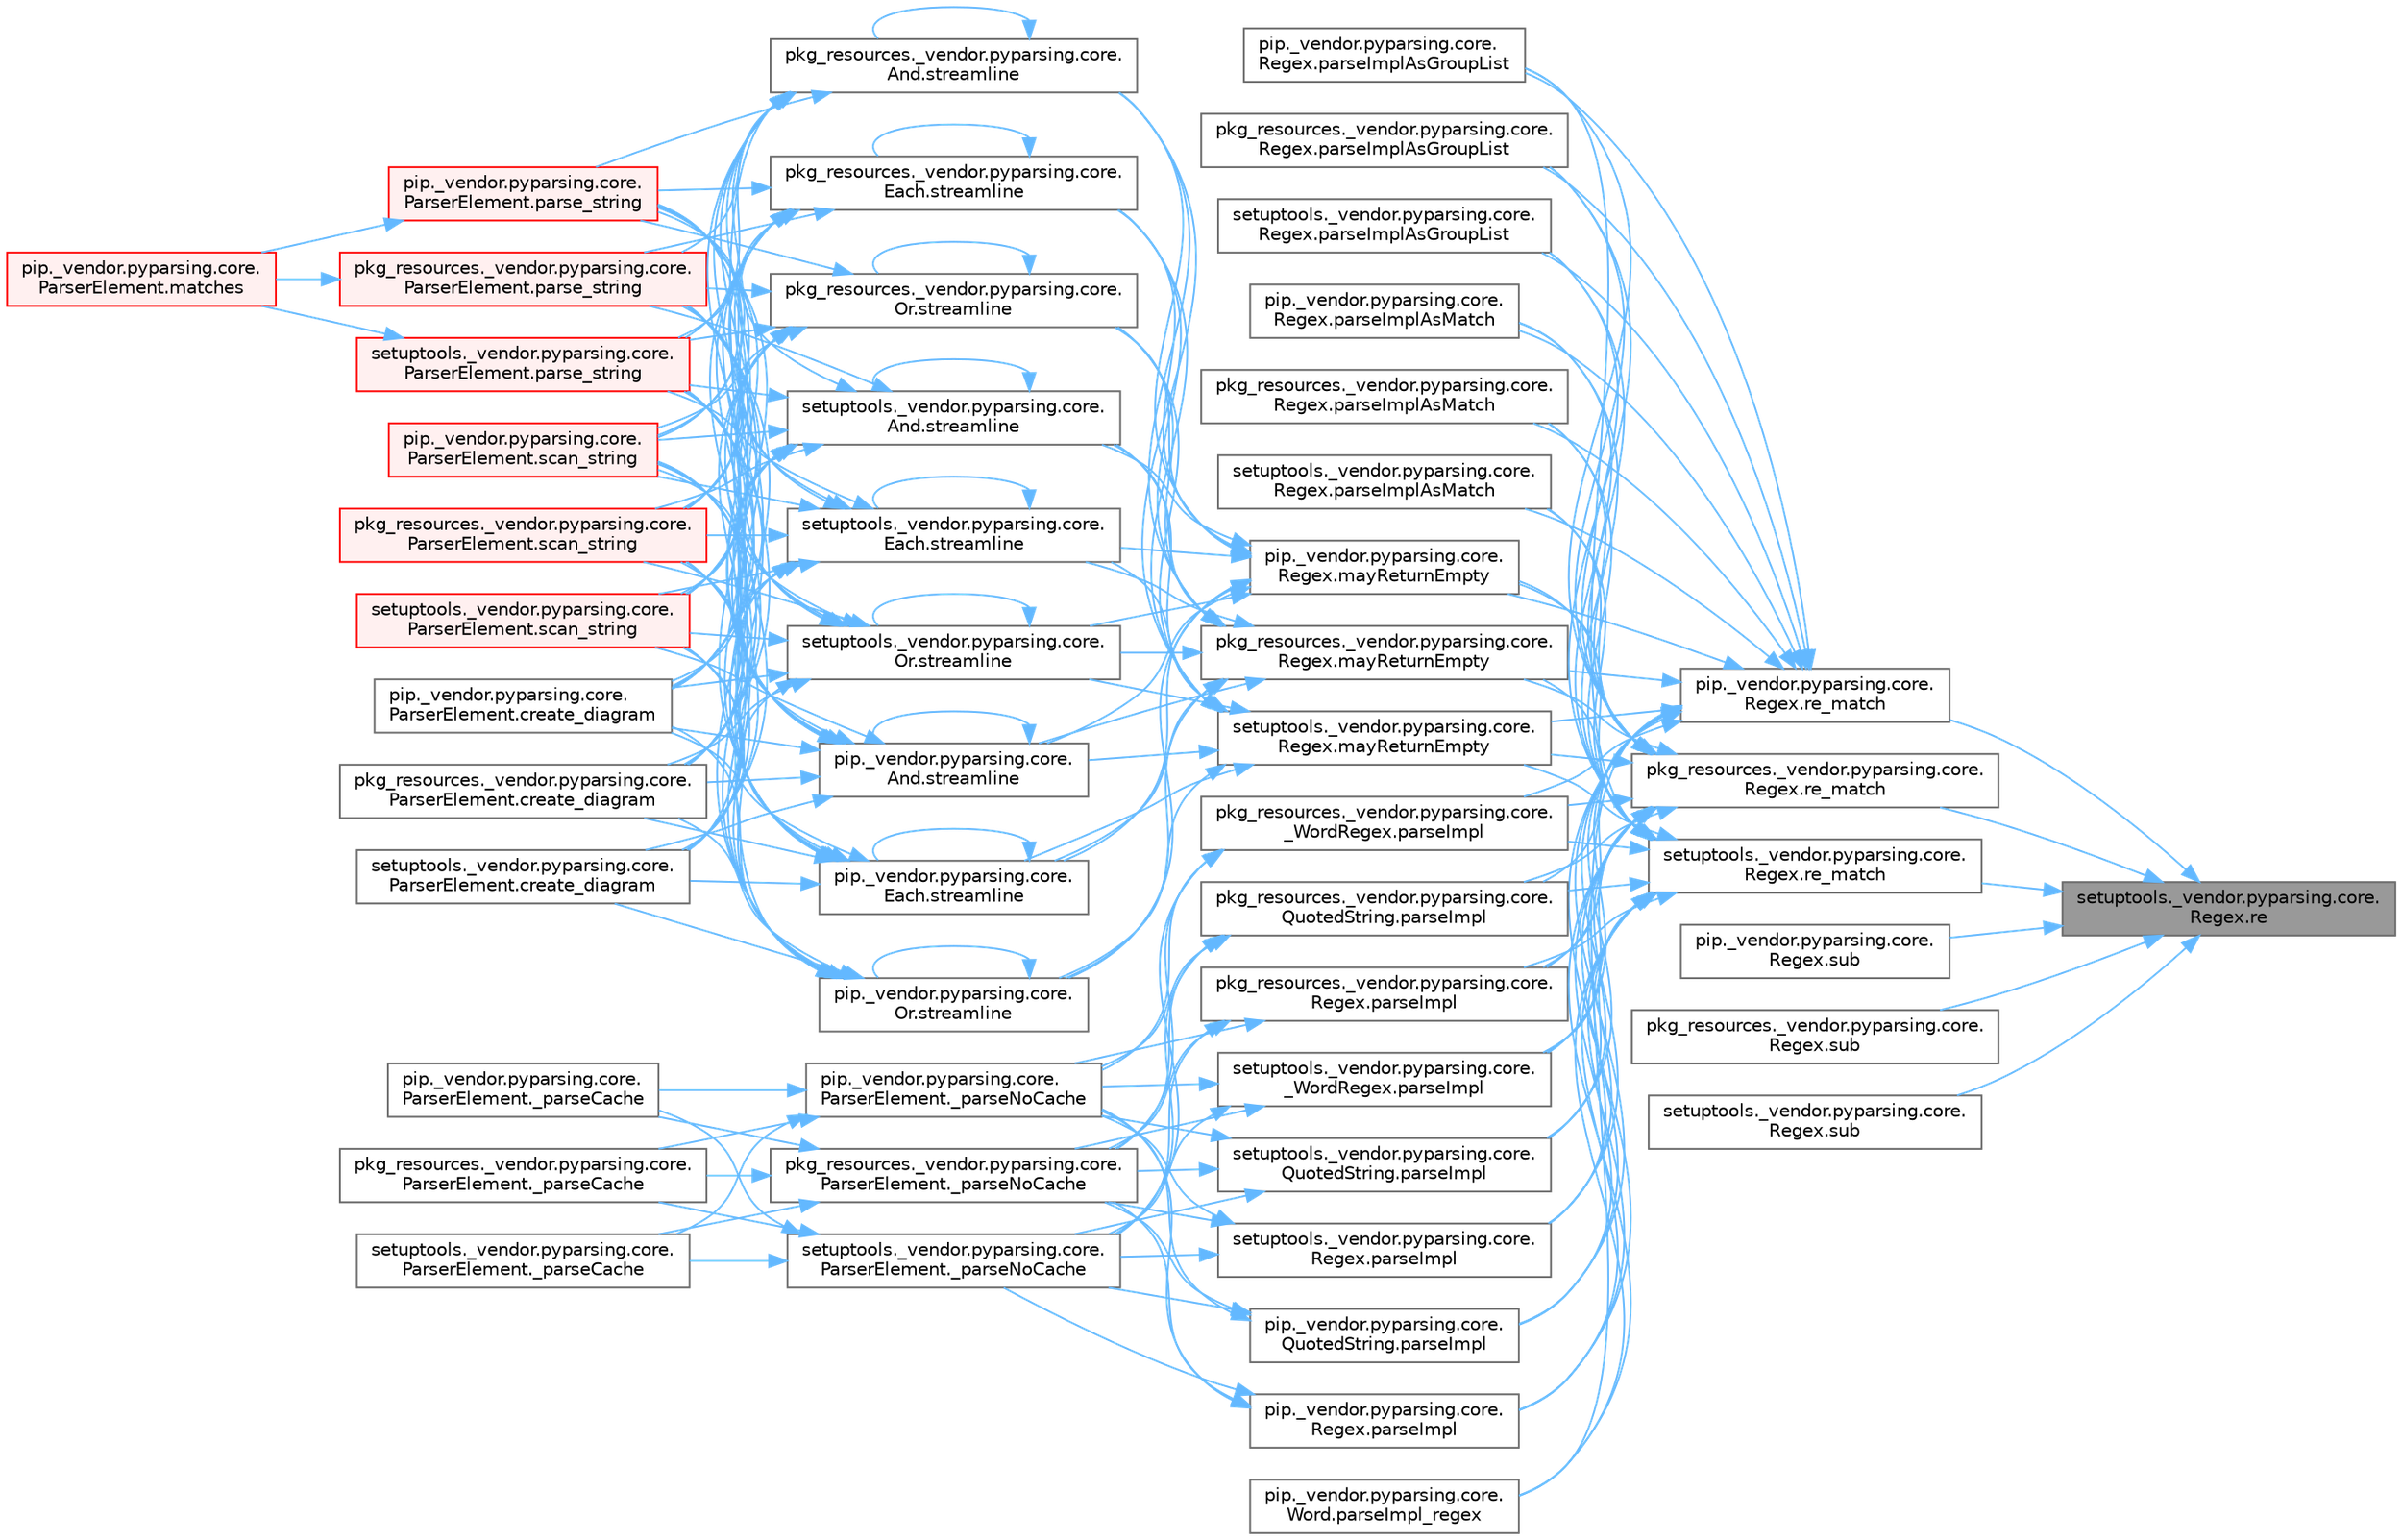digraph "setuptools._vendor.pyparsing.core.Regex.re"
{
 // LATEX_PDF_SIZE
  bgcolor="transparent";
  edge [fontname=Helvetica,fontsize=10,labelfontname=Helvetica,labelfontsize=10];
  node [fontname=Helvetica,fontsize=10,shape=box,height=0.2,width=0.4];
  rankdir="RL";
  Node1 [id="Node000001",label="setuptools._vendor.pyparsing.core.\lRegex.re",height=0.2,width=0.4,color="gray40", fillcolor="grey60", style="filled", fontcolor="black",tooltip=" "];
  Node1 -> Node2 [id="edge1_Node000001_Node000002",dir="back",color="steelblue1",style="solid",tooltip=" "];
  Node2 [id="Node000002",label="pip._vendor.pyparsing.core.\lRegex.re_match",height=0.2,width=0.4,color="grey40", fillcolor="white", style="filled",URL="$classpip_1_1__vendor_1_1pyparsing_1_1core_1_1_regex.html#a3032fbd6fb47b8c51c8ed38dde30209b",tooltip=" "];
  Node2 -> Node3 [id="edge2_Node000002_Node000003",dir="back",color="steelblue1",style="solid",tooltip=" "];
  Node3 [id="Node000003",label="pip._vendor.pyparsing.core.\lRegex.mayReturnEmpty",height=0.2,width=0.4,color="grey40", fillcolor="white", style="filled",URL="$classpip_1_1__vendor_1_1pyparsing_1_1core_1_1_regex.html#a7319d9277dcc4bc87e0ae014028d772b",tooltip=" "];
  Node3 -> Node4 [id="edge3_Node000003_Node000004",dir="back",color="steelblue1",style="solid",tooltip=" "];
  Node4 [id="Node000004",label="pip._vendor.pyparsing.core.\lAnd.streamline",height=0.2,width=0.4,color="grey40", fillcolor="white", style="filled",URL="$classpip_1_1__vendor_1_1pyparsing_1_1core_1_1_and.html#a7446a6e43ede488c85348e0bc684f01a",tooltip=" "];
  Node4 -> Node5 [id="edge4_Node000004_Node000005",dir="back",color="steelblue1",style="solid",tooltip=" "];
  Node5 [id="Node000005",label="pip._vendor.pyparsing.core.\lParserElement.create_diagram",height=0.2,width=0.4,color="grey40", fillcolor="white", style="filled",URL="$classpip_1_1__vendor_1_1pyparsing_1_1core_1_1_parser_element.html#a5bc732f7ee3b63328942b206ddb60680",tooltip=" "];
  Node4 -> Node6 [id="edge5_Node000004_Node000006",dir="back",color="steelblue1",style="solid",tooltip=" "];
  Node6 [id="Node000006",label="pkg_resources._vendor.pyparsing.core.\lParserElement.create_diagram",height=0.2,width=0.4,color="grey40", fillcolor="white", style="filled",URL="$classpkg__resources_1_1__vendor_1_1pyparsing_1_1core_1_1_parser_element.html#a66d8835d0b5eb2209b59040c180b73b0",tooltip=" "];
  Node4 -> Node7 [id="edge6_Node000004_Node000007",dir="back",color="steelblue1",style="solid",tooltip=" "];
  Node7 [id="Node000007",label="setuptools._vendor.pyparsing.core.\lParserElement.create_diagram",height=0.2,width=0.4,color="grey40", fillcolor="white", style="filled",URL="$classsetuptools_1_1__vendor_1_1pyparsing_1_1core_1_1_parser_element.html#ab7e3f532f6e7783243272292e1f604b3",tooltip=" "];
  Node4 -> Node8 [id="edge7_Node000004_Node000008",dir="back",color="steelblue1",style="solid",tooltip=" "];
  Node8 [id="Node000008",label="pip._vendor.pyparsing.core.\lParserElement.parse_string",height=0.2,width=0.4,color="red", fillcolor="#FFF0F0", style="filled",URL="$classpip_1_1__vendor_1_1pyparsing_1_1core_1_1_parser_element.html#ac17206f98799aeb9149ef0873423fb3d",tooltip=" "];
  Node8 -> Node9 [id="edge8_Node000008_Node000009",dir="back",color="steelblue1",style="solid",tooltip=" "];
  Node9 [id="Node000009",label="pip._vendor.pyparsing.core.\lParserElement.matches",height=0.2,width=0.4,color="red", fillcolor="#FFF0F0", style="filled",URL="$classpip_1_1__vendor_1_1pyparsing_1_1core_1_1_parser_element.html#a506dbc15b395eb36dc4f6cbc0fdf143a",tooltip=" "];
  Node4 -> Node30 [id="edge9_Node000004_Node000030",dir="back",color="steelblue1",style="solid",tooltip=" "];
  Node30 [id="Node000030",label="pkg_resources._vendor.pyparsing.core.\lParserElement.parse_string",height=0.2,width=0.4,color="red", fillcolor="#FFF0F0", style="filled",URL="$classpkg__resources_1_1__vendor_1_1pyparsing_1_1core_1_1_parser_element.html#a8c3e947b9af4425a1b7f4c8db034a549",tooltip=" "];
  Node30 -> Node9 [id="edge10_Node000030_Node000009",dir="back",color="steelblue1",style="solid",tooltip=" "];
  Node4 -> Node31 [id="edge11_Node000004_Node000031",dir="back",color="steelblue1",style="solid",tooltip=" "];
  Node31 [id="Node000031",label="setuptools._vendor.pyparsing.core.\lParserElement.parse_string",height=0.2,width=0.4,color="red", fillcolor="#FFF0F0", style="filled",URL="$classsetuptools_1_1__vendor_1_1pyparsing_1_1core_1_1_parser_element.html#a4bceb4c6190dd0bd2ea4c6ef9e8fe6f9",tooltip=" "];
  Node31 -> Node9 [id="edge12_Node000031_Node000009",dir="back",color="steelblue1",style="solid",tooltip=" "];
  Node4 -> Node32 [id="edge13_Node000004_Node000032",dir="back",color="steelblue1",style="solid",tooltip=" "];
  Node32 [id="Node000032",label="pip._vendor.pyparsing.core.\lParserElement.scan_string",height=0.2,width=0.4,color="red", fillcolor="#FFF0F0", style="filled",URL="$classpip_1_1__vendor_1_1pyparsing_1_1core_1_1_parser_element.html#a0a066b31d55597f3b2ac426eab0ef7a8",tooltip=" "];
  Node4 -> Node3211 [id="edge14_Node000004_Node003211",dir="back",color="steelblue1",style="solid",tooltip=" "];
  Node3211 [id="Node003211",label="pkg_resources._vendor.pyparsing.core.\lParserElement.scan_string",height=0.2,width=0.4,color="red", fillcolor="#FFF0F0", style="filled",URL="$classpkg__resources_1_1__vendor_1_1pyparsing_1_1core_1_1_parser_element.html#a72c2c28e4b4d308fb917b19795da3b31",tooltip=" "];
  Node4 -> Node3212 [id="edge15_Node000004_Node003212",dir="back",color="steelblue1",style="solid",tooltip=" "];
  Node3212 [id="Node003212",label="setuptools._vendor.pyparsing.core.\lParserElement.scan_string",height=0.2,width=0.4,color="red", fillcolor="#FFF0F0", style="filled",URL="$classsetuptools_1_1__vendor_1_1pyparsing_1_1core_1_1_parser_element.html#a1e2aa4fc1e0debef9f876b7e1ccbfb62",tooltip=" "];
  Node4 -> Node4 [id="edge16_Node000004_Node000004",dir="back",color="steelblue1",style="solid",tooltip=" "];
  Node3 -> Node3213 [id="edge17_Node000003_Node003213",dir="back",color="steelblue1",style="solid",tooltip=" "];
  Node3213 [id="Node003213",label="pip._vendor.pyparsing.core.\lEach.streamline",height=0.2,width=0.4,color="grey40", fillcolor="white", style="filled",URL="$classpip_1_1__vendor_1_1pyparsing_1_1core_1_1_each.html#a96aa5153ac4224d3fb453b3bdd797ff1",tooltip=" "];
  Node3213 -> Node5 [id="edge18_Node003213_Node000005",dir="back",color="steelblue1",style="solid",tooltip=" "];
  Node3213 -> Node6 [id="edge19_Node003213_Node000006",dir="back",color="steelblue1",style="solid",tooltip=" "];
  Node3213 -> Node7 [id="edge20_Node003213_Node000007",dir="back",color="steelblue1",style="solid",tooltip=" "];
  Node3213 -> Node8 [id="edge21_Node003213_Node000008",dir="back",color="steelblue1",style="solid",tooltip=" "];
  Node3213 -> Node30 [id="edge22_Node003213_Node000030",dir="back",color="steelblue1",style="solid",tooltip=" "];
  Node3213 -> Node31 [id="edge23_Node003213_Node000031",dir="back",color="steelblue1",style="solid",tooltip=" "];
  Node3213 -> Node32 [id="edge24_Node003213_Node000032",dir="back",color="steelblue1",style="solid",tooltip=" "];
  Node3213 -> Node3211 [id="edge25_Node003213_Node003211",dir="back",color="steelblue1",style="solid",tooltip=" "];
  Node3213 -> Node3212 [id="edge26_Node003213_Node003212",dir="back",color="steelblue1",style="solid",tooltip=" "];
  Node3213 -> Node3213 [id="edge27_Node003213_Node003213",dir="back",color="steelblue1",style="solid",tooltip=" "];
  Node3 -> Node3214 [id="edge28_Node000003_Node003214",dir="back",color="steelblue1",style="solid",tooltip=" "];
  Node3214 [id="Node003214",label="pip._vendor.pyparsing.core.\lOr.streamline",height=0.2,width=0.4,color="grey40", fillcolor="white", style="filled",URL="$classpip_1_1__vendor_1_1pyparsing_1_1core_1_1_or.html#aaaf554dbc1aec5d9cddf31cd519f8a95",tooltip=" "];
  Node3214 -> Node5 [id="edge29_Node003214_Node000005",dir="back",color="steelblue1",style="solid",tooltip=" "];
  Node3214 -> Node6 [id="edge30_Node003214_Node000006",dir="back",color="steelblue1",style="solid",tooltip=" "];
  Node3214 -> Node7 [id="edge31_Node003214_Node000007",dir="back",color="steelblue1",style="solid",tooltip=" "];
  Node3214 -> Node8 [id="edge32_Node003214_Node000008",dir="back",color="steelblue1",style="solid",tooltip=" "];
  Node3214 -> Node30 [id="edge33_Node003214_Node000030",dir="back",color="steelblue1",style="solid",tooltip=" "];
  Node3214 -> Node31 [id="edge34_Node003214_Node000031",dir="back",color="steelblue1",style="solid",tooltip=" "];
  Node3214 -> Node32 [id="edge35_Node003214_Node000032",dir="back",color="steelblue1",style="solid",tooltip=" "];
  Node3214 -> Node3211 [id="edge36_Node003214_Node003211",dir="back",color="steelblue1",style="solid",tooltip=" "];
  Node3214 -> Node3212 [id="edge37_Node003214_Node003212",dir="back",color="steelblue1",style="solid",tooltip=" "];
  Node3214 -> Node3214 [id="edge38_Node003214_Node003214",dir="back",color="steelblue1",style="solid",tooltip=" "];
  Node3 -> Node3215 [id="edge39_Node000003_Node003215",dir="back",color="steelblue1",style="solid",tooltip=" "];
  Node3215 [id="Node003215",label="pkg_resources._vendor.pyparsing.core.\lAnd.streamline",height=0.2,width=0.4,color="grey40", fillcolor="white", style="filled",URL="$classpkg__resources_1_1__vendor_1_1pyparsing_1_1core_1_1_and.html#a961e2458f172f1d34fe94a756cdf9a0e",tooltip=" "];
  Node3215 -> Node5 [id="edge40_Node003215_Node000005",dir="back",color="steelblue1",style="solid",tooltip=" "];
  Node3215 -> Node6 [id="edge41_Node003215_Node000006",dir="back",color="steelblue1",style="solid",tooltip=" "];
  Node3215 -> Node7 [id="edge42_Node003215_Node000007",dir="back",color="steelblue1",style="solid",tooltip=" "];
  Node3215 -> Node8 [id="edge43_Node003215_Node000008",dir="back",color="steelblue1",style="solid",tooltip=" "];
  Node3215 -> Node30 [id="edge44_Node003215_Node000030",dir="back",color="steelblue1",style="solid",tooltip=" "];
  Node3215 -> Node31 [id="edge45_Node003215_Node000031",dir="back",color="steelblue1",style="solid",tooltip=" "];
  Node3215 -> Node32 [id="edge46_Node003215_Node000032",dir="back",color="steelblue1",style="solid",tooltip=" "];
  Node3215 -> Node3211 [id="edge47_Node003215_Node003211",dir="back",color="steelblue1",style="solid",tooltip=" "];
  Node3215 -> Node3212 [id="edge48_Node003215_Node003212",dir="back",color="steelblue1",style="solid",tooltip=" "];
  Node3215 -> Node3215 [id="edge49_Node003215_Node003215",dir="back",color="steelblue1",style="solid",tooltip=" "];
  Node3 -> Node3216 [id="edge50_Node000003_Node003216",dir="back",color="steelblue1",style="solid",tooltip=" "];
  Node3216 [id="Node003216",label="pkg_resources._vendor.pyparsing.core.\lEach.streamline",height=0.2,width=0.4,color="grey40", fillcolor="white", style="filled",URL="$classpkg__resources_1_1__vendor_1_1pyparsing_1_1core_1_1_each.html#af5805f767d634140e3c0c7e8bbe0c1f0",tooltip=" "];
  Node3216 -> Node5 [id="edge51_Node003216_Node000005",dir="back",color="steelblue1",style="solid",tooltip=" "];
  Node3216 -> Node6 [id="edge52_Node003216_Node000006",dir="back",color="steelblue1",style="solid",tooltip=" "];
  Node3216 -> Node7 [id="edge53_Node003216_Node000007",dir="back",color="steelblue1",style="solid",tooltip=" "];
  Node3216 -> Node8 [id="edge54_Node003216_Node000008",dir="back",color="steelblue1",style="solid",tooltip=" "];
  Node3216 -> Node30 [id="edge55_Node003216_Node000030",dir="back",color="steelblue1",style="solid",tooltip=" "];
  Node3216 -> Node31 [id="edge56_Node003216_Node000031",dir="back",color="steelblue1",style="solid",tooltip=" "];
  Node3216 -> Node32 [id="edge57_Node003216_Node000032",dir="back",color="steelblue1",style="solid",tooltip=" "];
  Node3216 -> Node3211 [id="edge58_Node003216_Node003211",dir="back",color="steelblue1",style="solid",tooltip=" "];
  Node3216 -> Node3212 [id="edge59_Node003216_Node003212",dir="back",color="steelblue1",style="solid",tooltip=" "];
  Node3216 -> Node3216 [id="edge60_Node003216_Node003216",dir="back",color="steelblue1",style="solid",tooltip=" "];
  Node3 -> Node3217 [id="edge61_Node000003_Node003217",dir="back",color="steelblue1",style="solid",tooltip=" "];
  Node3217 [id="Node003217",label="pkg_resources._vendor.pyparsing.core.\lOr.streamline",height=0.2,width=0.4,color="grey40", fillcolor="white", style="filled",URL="$classpkg__resources_1_1__vendor_1_1pyparsing_1_1core_1_1_or.html#a854639b74587124e16b98edd0607316c",tooltip=" "];
  Node3217 -> Node5 [id="edge62_Node003217_Node000005",dir="back",color="steelblue1",style="solid",tooltip=" "];
  Node3217 -> Node6 [id="edge63_Node003217_Node000006",dir="back",color="steelblue1",style="solid",tooltip=" "];
  Node3217 -> Node7 [id="edge64_Node003217_Node000007",dir="back",color="steelblue1",style="solid",tooltip=" "];
  Node3217 -> Node8 [id="edge65_Node003217_Node000008",dir="back",color="steelblue1",style="solid",tooltip=" "];
  Node3217 -> Node30 [id="edge66_Node003217_Node000030",dir="back",color="steelblue1",style="solid",tooltip=" "];
  Node3217 -> Node31 [id="edge67_Node003217_Node000031",dir="back",color="steelblue1",style="solid",tooltip=" "];
  Node3217 -> Node32 [id="edge68_Node003217_Node000032",dir="back",color="steelblue1",style="solid",tooltip=" "];
  Node3217 -> Node3211 [id="edge69_Node003217_Node003211",dir="back",color="steelblue1",style="solid",tooltip=" "];
  Node3217 -> Node3212 [id="edge70_Node003217_Node003212",dir="back",color="steelblue1",style="solid",tooltip=" "];
  Node3217 -> Node3217 [id="edge71_Node003217_Node003217",dir="back",color="steelblue1",style="solid",tooltip=" "];
  Node3 -> Node3218 [id="edge72_Node000003_Node003218",dir="back",color="steelblue1",style="solid",tooltip=" "];
  Node3218 [id="Node003218",label="setuptools._vendor.pyparsing.core.\lAnd.streamline",height=0.2,width=0.4,color="grey40", fillcolor="white", style="filled",URL="$classsetuptools_1_1__vendor_1_1pyparsing_1_1core_1_1_and.html#a994b65a179dc06dec0a35a9e661bbbcf",tooltip=" "];
  Node3218 -> Node5 [id="edge73_Node003218_Node000005",dir="back",color="steelblue1",style="solid",tooltip=" "];
  Node3218 -> Node6 [id="edge74_Node003218_Node000006",dir="back",color="steelblue1",style="solid",tooltip=" "];
  Node3218 -> Node7 [id="edge75_Node003218_Node000007",dir="back",color="steelblue1",style="solid",tooltip=" "];
  Node3218 -> Node8 [id="edge76_Node003218_Node000008",dir="back",color="steelblue1",style="solid",tooltip=" "];
  Node3218 -> Node30 [id="edge77_Node003218_Node000030",dir="back",color="steelblue1",style="solid",tooltip=" "];
  Node3218 -> Node31 [id="edge78_Node003218_Node000031",dir="back",color="steelblue1",style="solid",tooltip=" "];
  Node3218 -> Node32 [id="edge79_Node003218_Node000032",dir="back",color="steelblue1",style="solid",tooltip=" "];
  Node3218 -> Node3211 [id="edge80_Node003218_Node003211",dir="back",color="steelblue1",style="solid",tooltip=" "];
  Node3218 -> Node3212 [id="edge81_Node003218_Node003212",dir="back",color="steelblue1",style="solid",tooltip=" "];
  Node3218 -> Node3218 [id="edge82_Node003218_Node003218",dir="back",color="steelblue1",style="solid",tooltip=" "];
  Node3 -> Node3219 [id="edge83_Node000003_Node003219",dir="back",color="steelblue1",style="solid",tooltip=" "];
  Node3219 [id="Node003219",label="setuptools._vendor.pyparsing.core.\lEach.streamline",height=0.2,width=0.4,color="grey40", fillcolor="white", style="filled",URL="$classsetuptools_1_1__vendor_1_1pyparsing_1_1core_1_1_each.html#a1bab1a878298d884782c2dcea9b7b2ff",tooltip=" "];
  Node3219 -> Node5 [id="edge84_Node003219_Node000005",dir="back",color="steelblue1",style="solid",tooltip=" "];
  Node3219 -> Node6 [id="edge85_Node003219_Node000006",dir="back",color="steelblue1",style="solid",tooltip=" "];
  Node3219 -> Node7 [id="edge86_Node003219_Node000007",dir="back",color="steelblue1",style="solid",tooltip=" "];
  Node3219 -> Node8 [id="edge87_Node003219_Node000008",dir="back",color="steelblue1",style="solid",tooltip=" "];
  Node3219 -> Node30 [id="edge88_Node003219_Node000030",dir="back",color="steelblue1",style="solid",tooltip=" "];
  Node3219 -> Node31 [id="edge89_Node003219_Node000031",dir="back",color="steelblue1",style="solid",tooltip=" "];
  Node3219 -> Node32 [id="edge90_Node003219_Node000032",dir="back",color="steelblue1",style="solid",tooltip=" "];
  Node3219 -> Node3211 [id="edge91_Node003219_Node003211",dir="back",color="steelblue1",style="solid",tooltip=" "];
  Node3219 -> Node3212 [id="edge92_Node003219_Node003212",dir="back",color="steelblue1",style="solid",tooltip=" "];
  Node3219 -> Node3219 [id="edge93_Node003219_Node003219",dir="back",color="steelblue1",style="solid",tooltip=" "];
  Node3 -> Node3220 [id="edge94_Node000003_Node003220",dir="back",color="steelblue1",style="solid",tooltip=" "];
  Node3220 [id="Node003220",label="setuptools._vendor.pyparsing.core.\lOr.streamline",height=0.2,width=0.4,color="grey40", fillcolor="white", style="filled",URL="$classsetuptools_1_1__vendor_1_1pyparsing_1_1core_1_1_or.html#aeab055b0277cb2c7035b849cfc773127",tooltip=" "];
  Node3220 -> Node5 [id="edge95_Node003220_Node000005",dir="back",color="steelblue1",style="solid",tooltip=" "];
  Node3220 -> Node6 [id="edge96_Node003220_Node000006",dir="back",color="steelblue1",style="solid",tooltip=" "];
  Node3220 -> Node7 [id="edge97_Node003220_Node000007",dir="back",color="steelblue1",style="solid",tooltip=" "];
  Node3220 -> Node8 [id="edge98_Node003220_Node000008",dir="back",color="steelblue1",style="solid",tooltip=" "];
  Node3220 -> Node30 [id="edge99_Node003220_Node000030",dir="back",color="steelblue1",style="solid",tooltip=" "];
  Node3220 -> Node31 [id="edge100_Node003220_Node000031",dir="back",color="steelblue1",style="solid",tooltip=" "];
  Node3220 -> Node32 [id="edge101_Node003220_Node000032",dir="back",color="steelblue1",style="solid",tooltip=" "];
  Node3220 -> Node3211 [id="edge102_Node003220_Node003211",dir="back",color="steelblue1",style="solid",tooltip=" "];
  Node3220 -> Node3212 [id="edge103_Node003220_Node003212",dir="back",color="steelblue1",style="solid",tooltip=" "];
  Node3220 -> Node3220 [id="edge104_Node003220_Node003220",dir="back",color="steelblue1",style="solid",tooltip=" "];
  Node2 -> Node3221 [id="edge105_Node000002_Node003221",dir="back",color="steelblue1",style="solid",tooltip=" "];
  Node3221 [id="Node003221",label="pkg_resources._vendor.pyparsing.core.\lRegex.mayReturnEmpty",height=0.2,width=0.4,color="grey40", fillcolor="white", style="filled",URL="$classpkg__resources_1_1__vendor_1_1pyparsing_1_1core_1_1_regex.html#a33f5ad8326b85e734dbaf24720d686b8",tooltip=" "];
  Node3221 -> Node4 [id="edge106_Node003221_Node000004",dir="back",color="steelblue1",style="solid",tooltip=" "];
  Node3221 -> Node3213 [id="edge107_Node003221_Node003213",dir="back",color="steelblue1",style="solid",tooltip=" "];
  Node3221 -> Node3214 [id="edge108_Node003221_Node003214",dir="back",color="steelblue1",style="solid",tooltip=" "];
  Node3221 -> Node3215 [id="edge109_Node003221_Node003215",dir="back",color="steelblue1",style="solid",tooltip=" "];
  Node3221 -> Node3216 [id="edge110_Node003221_Node003216",dir="back",color="steelblue1",style="solid",tooltip=" "];
  Node3221 -> Node3217 [id="edge111_Node003221_Node003217",dir="back",color="steelblue1",style="solid",tooltip=" "];
  Node3221 -> Node3218 [id="edge112_Node003221_Node003218",dir="back",color="steelblue1",style="solid",tooltip=" "];
  Node3221 -> Node3219 [id="edge113_Node003221_Node003219",dir="back",color="steelblue1",style="solid",tooltip=" "];
  Node3221 -> Node3220 [id="edge114_Node003221_Node003220",dir="back",color="steelblue1",style="solid",tooltip=" "];
  Node2 -> Node3222 [id="edge115_Node000002_Node003222",dir="back",color="steelblue1",style="solid",tooltip=" "];
  Node3222 [id="Node003222",label="setuptools._vendor.pyparsing.core.\lRegex.mayReturnEmpty",height=0.2,width=0.4,color="grey40", fillcolor="white", style="filled",URL="$classsetuptools_1_1__vendor_1_1pyparsing_1_1core_1_1_regex.html#a6db31ce76829df8ffa320ee6dfbbfd53",tooltip=" "];
  Node3222 -> Node4 [id="edge116_Node003222_Node000004",dir="back",color="steelblue1",style="solid",tooltip=" "];
  Node3222 -> Node3213 [id="edge117_Node003222_Node003213",dir="back",color="steelblue1",style="solid",tooltip=" "];
  Node3222 -> Node3214 [id="edge118_Node003222_Node003214",dir="back",color="steelblue1",style="solid",tooltip=" "];
  Node3222 -> Node3215 [id="edge119_Node003222_Node003215",dir="back",color="steelblue1",style="solid",tooltip=" "];
  Node3222 -> Node3216 [id="edge120_Node003222_Node003216",dir="back",color="steelblue1",style="solid",tooltip=" "];
  Node3222 -> Node3217 [id="edge121_Node003222_Node003217",dir="back",color="steelblue1",style="solid",tooltip=" "];
  Node3222 -> Node3218 [id="edge122_Node003222_Node003218",dir="back",color="steelblue1",style="solid",tooltip=" "];
  Node3222 -> Node3219 [id="edge123_Node003222_Node003219",dir="back",color="steelblue1",style="solid",tooltip=" "];
  Node3222 -> Node3220 [id="edge124_Node003222_Node003220",dir="back",color="steelblue1",style="solid",tooltip=" "];
  Node2 -> Node3223 [id="edge125_Node000002_Node003223",dir="back",color="steelblue1",style="solid",tooltip=" "];
  Node3223 [id="Node003223",label="pip._vendor.pyparsing.core.\lQuotedString.parseImpl",height=0.2,width=0.4,color="grey40", fillcolor="white", style="filled",URL="$classpip_1_1__vendor_1_1pyparsing_1_1core_1_1_quoted_string.html#a92d684acb71a5115fdc54fc90096e9df",tooltip=" "];
  Node3223 -> Node2392 [id="edge126_Node003223_Node002392",dir="back",color="steelblue1",style="solid",tooltip=" "];
  Node2392 [id="Node002392",label="pip._vendor.pyparsing.core.\lParserElement._parseNoCache",height=0.2,width=0.4,color="grey40", fillcolor="white", style="filled",URL="$classpip_1_1__vendor_1_1pyparsing_1_1core_1_1_parser_element.html#af319bff1f8ae463c29689bc902788e50",tooltip=" "];
  Node2392 -> Node2393 [id="edge127_Node002392_Node002393",dir="back",color="steelblue1",style="solid",tooltip=" "];
  Node2393 [id="Node002393",label="pip._vendor.pyparsing.core.\lParserElement._parseCache",height=0.2,width=0.4,color="grey40", fillcolor="white", style="filled",URL="$classpip_1_1__vendor_1_1pyparsing_1_1core_1_1_parser_element.html#a5614d581e42d84b716b0dcab98157c88",tooltip=" "];
  Node2392 -> Node2394 [id="edge128_Node002392_Node002394",dir="back",color="steelblue1",style="solid",tooltip=" "];
  Node2394 [id="Node002394",label="pkg_resources._vendor.pyparsing.core.\lParserElement._parseCache",height=0.2,width=0.4,color="grey40", fillcolor="white", style="filled",URL="$classpkg__resources_1_1__vendor_1_1pyparsing_1_1core_1_1_parser_element.html#a1a69c7785a92769109263bd940ab37ae",tooltip=" "];
  Node2392 -> Node2395 [id="edge129_Node002392_Node002395",dir="back",color="steelblue1",style="solid",tooltip=" "];
  Node2395 [id="Node002395",label="setuptools._vendor.pyparsing.core.\lParserElement._parseCache",height=0.2,width=0.4,color="grey40", fillcolor="white", style="filled",URL="$classsetuptools_1_1__vendor_1_1pyparsing_1_1core_1_1_parser_element.html#aad2d74190c4edf9d86294fe1907cffba",tooltip=" "];
  Node3223 -> Node2396 [id="edge130_Node003223_Node002396",dir="back",color="steelblue1",style="solid",tooltip=" "];
  Node2396 [id="Node002396",label="pkg_resources._vendor.pyparsing.core.\lParserElement._parseNoCache",height=0.2,width=0.4,color="grey40", fillcolor="white", style="filled",URL="$classpkg__resources_1_1__vendor_1_1pyparsing_1_1core_1_1_parser_element.html#ae74acbecf9daa6eccbb3c02112745915",tooltip=" "];
  Node2396 -> Node2393 [id="edge131_Node002396_Node002393",dir="back",color="steelblue1",style="solid",tooltip=" "];
  Node2396 -> Node2394 [id="edge132_Node002396_Node002394",dir="back",color="steelblue1",style="solid",tooltip=" "];
  Node2396 -> Node2395 [id="edge133_Node002396_Node002395",dir="back",color="steelblue1",style="solid",tooltip=" "];
  Node3223 -> Node2397 [id="edge134_Node003223_Node002397",dir="back",color="steelblue1",style="solid",tooltip=" "];
  Node2397 [id="Node002397",label="setuptools._vendor.pyparsing.core.\lParserElement._parseNoCache",height=0.2,width=0.4,color="grey40", fillcolor="white", style="filled",URL="$classsetuptools_1_1__vendor_1_1pyparsing_1_1core_1_1_parser_element.html#ac87deeca77414208ea7ac3e6f23accc5",tooltip=" "];
  Node2397 -> Node2393 [id="edge135_Node002397_Node002393",dir="back",color="steelblue1",style="solid",tooltip=" "];
  Node2397 -> Node2394 [id="edge136_Node002397_Node002394",dir="back",color="steelblue1",style="solid",tooltip=" "];
  Node2397 -> Node2395 [id="edge137_Node002397_Node002395",dir="back",color="steelblue1",style="solid",tooltip=" "];
  Node2 -> Node3224 [id="edge138_Node000002_Node003224",dir="back",color="steelblue1",style="solid",tooltip=" "];
  Node3224 [id="Node003224",label="pip._vendor.pyparsing.core.\lRegex.parseImpl",height=0.2,width=0.4,color="grey40", fillcolor="white", style="filled",URL="$classpip_1_1__vendor_1_1pyparsing_1_1core_1_1_regex.html#a00ab84bc9d6c48734ff75b71cc354720",tooltip=" "];
  Node3224 -> Node2392 [id="edge139_Node003224_Node002392",dir="back",color="steelblue1",style="solid",tooltip=" "];
  Node3224 -> Node2396 [id="edge140_Node003224_Node002396",dir="back",color="steelblue1",style="solid",tooltip=" "];
  Node3224 -> Node2397 [id="edge141_Node003224_Node002397",dir="back",color="steelblue1",style="solid",tooltip=" "];
  Node2 -> Node3225 [id="edge142_Node000002_Node003225",dir="back",color="steelblue1",style="solid",tooltip=" "];
  Node3225 [id="Node003225",label="pkg_resources._vendor.pyparsing.core.\l_WordRegex.parseImpl",height=0.2,width=0.4,color="grey40", fillcolor="white", style="filled",URL="$classpkg__resources_1_1__vendor_1_1pyparsing_1_1core_1_1___word_regex.html#a25e49e4fde489aa339756ebe1e171b9f",tooltip=" "];
  Node3225 -> Node2392 [id="edge143_Node003225_Node002392",dir="back",color="steelblue1",style="solid",tooltip=" "];
  Node3225 -> Node2396 [id="edge144_Node003225_Node002396",dir="back",color="steelblue1",style="solid",tooltip=" "];
  Node3225 -> Node2397 [id="edge145_Node003225_Node002397",dir="back",color="steelblue1",style="solid",tooltip=" "];
  Node2 -> Node3226 [id="edge146_Node000002_Node003226",dir="back",color="steelblue1",style="solid",tooltip=" "];
  Node3226 [id="Node003226",label="pkg_resources._vendor.pyparsing.core.\lQuotedString.parseImpl",height=0.2,width=0.4,color="grey40", fillcolor="white", style="filled",URL="$classpkg__resources_1_1__vendor_1_1pyparsing_1_1core_1_1_quoted_string.html#a56518821229c3c5d066e9f1160b44632",tooltip=" "];
  Node3226 -> Node2392 [id="edge147_Node003226_Node002392",dir="back",color="steelblue1",style="solid",tooltip=" "];
  Node3226 -> Node2396 [id="edge148_Node003226_Node002396",dir="back",color="steelblue1",style="solid",tooltip=" "];
  Node3226 -> Node2397 [id="edge149_Node003226_Node002397",dir="back",color="steelblue1",style="solid",tooltip=" "];
  Node2 -> Node3227 [id="edge150_Node000002_Node003227",dir="back",color="steelblue1",style="solid",tooltip=" "];
  Node3227 [id="Node003227",label="pkg_resources._vendor.pyparsing.core.\lRegex.parseImpl",height=0.2,width=0.4,color="grey40", fillcolor="white", style="filled",URL="$classpkg__resources_1_1__vendor_1_1pyparsing_1_1core_1_1_regex.html#ad63053cb462e84716134a7a2d8477fd2",tooltip=" "];
  Node3227 -> Node2392 [id="edge151_Node003227_Node002392",dir="back",color="steelblue1",style="solid",tooltip=" "];
  Node3227 -> Node2396 [id="edge152_Node003227_Node002396",dir="back",color="steelblue1",style="solid",tooltip=" "];
  Node3227 -> Node2397 [id="edge153_Node003227_Node002397",dir="back",color="steelblue1",style="solid",tooltip=" "];
  Node2 -> Node3228 [id="edge154_Node000002_Node003228",dir="back",color="steelblue1",style="solid",tooltip=" "];
  Node3228 [id="Node003228",label="setuptools._vendor.pyparsing.core.\l_WordRegex.parseImpl",height=0.2,width=0.4,color="grey40", fillcolor="white", style="filled",URL="$classsetuptools_1_1__vendor_1_1pyparsing_1_1core_1_1___word_regex.html#a5d7988d02fdc0ffb663e3c64b7a1e20b",tooltip=" "];
  Node3228 -> Node2392 [id="edge155_Node003228_Node002392",dir="back",color="steelblue1",style="solid",tooltip=" "];
  Node3228 -> Node2396 [id="edge156_Node003228_Node002396",dir="back",color="steelblue1",style="solid",tooltip=" "];
  Node3228 -> Node2397 [id="edge157_Node003228_Node002397",dir="back",color="steelblue1",style="solid",tooltip=" "];
  Node2 -> Node3229 [id="edge158_Node000002_Node003229",dir="back",color="steelblue1",style="solid",tooltip=" "];
  Node3229 [id="Node003229",label="setuptools._vendor.pyparsing.core.\lQuotedString.parseImpl",height=0.2,width=0.4,color="grey40", fillcolor="white", style="filled",URL="$classsetuptools_1_1__vendor_1_1pyparsing_1_1core_1_1_quoted_string.html#a886eb9371e033227ee46d32112969af4",tooltip=" "];
  Node3229 -> Node2392 [id="edge159_Node003229_Node002392",dir="back",color="steelblue1",style="solid",tooltip=" "];
  Node3229 -> Node2396 [id="edge160_Node003229_Node002396",dir="back",color="steelblue1",style="solid",tooltip=" "];
  Node3229 -> Node2397 [id="edge161_Node003229_Node002397",dir="back",color="steelblue1",style="solid",tooltip=" "];
  Node2 -> Node3230 [id="edge162_Node000002_Node003230",dir="back",color="steelblue1",style="solid",tooltip=" "];
  Node3230 [id="Node003230",label="setuptools._vendor.pyparsing.core.\lRegex.parseImpl",height=0.2,width=0.4,color="grey40", fillcolor="white", style="filled",URL="$classsetuptools_1_1__vendor_1_1pyparsing_1_1core_1_1_regex.html#a3eaae662caae6afe0d0aaf8ee8e14c57",tooltip=" "];
  Node3230 -> Node2392 [id="edge163_Node003230_Node002392",dir="back",color="steelblue1",style="solid",tooltip=" "];
  Node3230 -> Node2396 [id="edge164_Node003230_Node002396",dir="back",color="steelblue1",style="solid",tooltip=" "];
  Node3230 -> Node2397 [id="edge165_Node003230_Node002397",dir="back",color="steelblue1",style="solid",tooltip=" "];
  Node2 -> Node3231 [id="edge166_Node000002_Node003231",dir="back",color="steelblue1",style="solid",tooltip=" "];
  Node3231 [id="Node003231",label="pip._vendor.pyparsing.core.\lWord.parseImpl_regex",height=0.2,width=0.4,color="grey40", fillcolor="white", style="filled",URL="$classpip_1_1__vendor_1_1pyparsing_1_1core_1_1_word.html#aeeb774897990f0460e5ea511d78db467",tooltip=" "];
  Node2 -> Node3232 [id="edge167_Node000002_Node003232",dir="back",color="steelblue1",style="solid",tooltip=" "];
  Node3232 [id="Node003232",label="pip._vendor.pyparsing.core.\lRegex.parseImplAsGroupList",height=0.2,width=0.4,color="grey40", fillcolor="white", style="filled",URL="$classpip_1_1__vendor_1_1pyparsing_1_1core_1_1_regex.html#aac414af506be7d5b38e56a4a1bd0e879",tooltip=" "];
  Node2 -> Node3233 [id="edge168_Node000002_Node003233",dir="back",color="steelblue1",style="solid",tooltip=" "];
  Node3233 [id="Node003233",label="pkg_resources._vendor.pyparsing.core.\lRegex.parseImplAsGroupList",height=0.2,width=0.4,color="grey40", fillcolor="white", style="filled",URL="$classpkg__resources_1_1__vendor_1_1pyparsing_1_1core_1_1_regex.html#a2b63ef48c7686f2e02588669adca9986",tooltip=" "];
  Node2 -> Node3234 [id="edge169_Node000002_Node003234",dir="back",color="steelblue1",style="solid",tooltip=" "];
  Node3234 [id="Node003234",label="setuptools._vendor.pyparsing.core.\lRegex.parseImplAsGroupList",height=0.2,width=0.4,color="grey40", fillcolor="white", style="filled",URL="$classsetuptools_1_1__vendor_1_1pyparsing_1_1core_1_1_regex.html#a1b9ebea59647270dc91a1575ca122068",tooltip=" "];
  Node2 -> Node3235 [id="edge170_Node000002_Node003235",dir="back",color="steelblue1",style="solid",tooltip=" "];
  Node3235 [id="Node003235",label="pip._vendor.pyparsing.core.\lRegex.parseImplAsMatch",height=0.2,width=0.4,color="grey40", fillcolor="white", style="filled",URL="$classpip_1_1__vendor_1_1pyparsing_1_1core_1_1_regex.html#aa91477b6da65489da80309d576445678",tooltip=" "];
  Node2 -> Node3236 [id="edge171_Node000002_Node003236",dir="back",color="steelblue1",style="solid",tooltip=" "];
  Node3236 [id="Node003236",label="pkg_resources._vendor.pyparsing.core.\lRegex.parseImplAsMatch",height=0.2,width=0.4,color="grey40", fillcolor="white", style="filled",URL="$classpkg__resources_1_1__vendor_1_1pyparsing_1_1core_1_1_regex.html#a478a917885c180d7c19ce42d30f06d23",tooltip=" "];
  Node2 -> Node3237 [id="edge172_Node000002_Node003237",dir="back",color="steelblue1",style="solid",tooltip=" "];
  Node3237 [id="Node003237",label="setuptools._vendor.pyparsing.core.\lRegex.parseImplAsMatch",height=0.2,width=0.4,color="grey40", fillcolor="white", style="filled",URL="$classsetuptools_1_1__vendor_1_1pyparsing_1_1core_1_1_regex.html#aca2b7784544a3589e5d7b4b5fa2ba611",tooltip=" "];
  Node1 -> Node3238 [id="edge173_Node000001_Node003238",dir="back",color="steelblue1",style="solid",tooltip=" "];
  Node3238 [id="Node003238",label="pkg_resources._vendor.pyparsing.core.\lRegex.re_match",height=0.2,width=0.4,color="grey40", fillcolor="white", style="filled",URL="$classpkg__resources_1_1__vendor_1_1pyparsing_1_1core_1_1_regex.html#a7d808f2e1a201a33e88d7702821a7af1",tooltip=" "];
  Node3238 -> Node3 [id="edge174_Node003238_Node000003",dir="back",color="steelblue1",style="solid",tooltip=" "];
  Node3238 -> Node3221 [id="edge175_Node003238_Node003221",dir="back",color="steelblue1",style="solid",tooltip=" "];
  Node3238 -> Node3222 [id="edge176_Node003238_Node003222",dir="back",color="steelblue1",style="solid",tooltip=" "];
  Node3238 -> Node3223 [id="edge177_Node003238_Node003223",dir="back",color="steelblue1",style="solid",tooltip=" "];
  Node3238 -> Node3224 [id="edge178_Node003238_Node003224",dir="back",color="steelblue1",style="solid",tooltip=" "];
  Node3238 -> Node3225 [id="edge179_Node003238_Node003225",dir="back",color="steelblue1",style="solid",tooltip=" "];
  Node3238 -> Node3226 [id="edge180_Node003238_Node003226",dir="back",color="steelblue1",style="solid",tooltip=" "];
  Node3238 -> Node3227 [id="edge181_Node003238_Node003227",dir="back",color="steelblue1",style="solid",tooltip=" "];
  Node3238 -> Node3228 [id="edge182_Node003238_Node003228",dir="back",color="steelblue1",style="solid",tooltip=" "];
  Node3238 -> Node3229 [id="edge183_Node003238_Node003229",dir="back",color="steelblue1",style="solid",tooltip=" "];
  Node3238 -> Node3230 [id="edge184_Node003238_Node003230",dir="back",color="steelblue1",style="solid",tooltip=" "];
  Node3238 -> Node3231 [id="edge185_Node003238_Node003231",dir="back",color="steelblue1",style="solid",tooltip=" "];
  Node3238 -> Node3232 [id="edge186_Node003238_Node003232",dir="back",color="steelblue1",style="solid",tooltip=" "];
  Node3238 -> Node3233 [id="edge187_Node003238_Node003233",dir="back",color="steelblue1",style="solid",tooltip=" "];
  Node3238 -> Node3234 [id="edge188_Node003238_Node003234",dir="back",color="steelblue1",style="solid",tooltip=" "];
  Node3238 -> Node3235 [id="edge189_Node003238_Node003235",dir="back",color="steelblue1",style="solid",tooltip=" "];
  Node3238 -> Node3236 [id="edge190_Node003238_Node003236",dir="back",color="steelblue1",style="solid",tooltip=" "];
  Node3238 -> Node3237 [id="edge191_Node003238_Node003237",dir="back",color="steelblue1",style="solid",tooltip=" "];
  Node1 -> Node3239 [id="edge192_Node000001_Node003239",dir="back",color="steelblue1",style="solid",tooltip=" "];
  Node3239 [id="Node003239",label="setuptools._vendor.pyparsing.core.\lRegex.re_match",height=0.2,width=0.4,color="grey40", fillcolor="white", style="filled",URL="$classsetuptools_1_1__vendor_1_1pyparsing_1_1core_1_1_regex.html#a67698e214de83d2d5f0860c788e8b3b9",tooltip=" "];
  Node3239 -> Node3 [id="edge193_Node003239_Node000003",dir="back",color="steelblue1",style="solid",tooltip=" "];
  Node3239 -> Node3221 [id="edge194_Node003239_Node003221",dir="back",color="steelblue1",style="solid",tooltip=" "];
  Node3239 -> Node3222 [id="edge195_Node003239_Node003222",dir="back",color="steelblue1",style="solid",tooltip=" "];
  Node3239 -> Node3223 [id="edge196_Node003239_Node003223",dir="back",color="steelblue1",style="solid",tooltip=" "];
  Node3239 -> Node3224 [id="edge197_Node003239_Node003224",dir="back",color="steelblue1",style="solid",tooltip=" "];
  Node3239 -> Node3225 [id="edge198_Node003239_Node003225",dir="back",color="steelblue1",style="solid",tooltip=" "];
  Node3239 -> Node3226 [id="edge199_Node003239_Node003226",dir="back",color="steelblue1",style="solid",tooltip=" "];
  Node3239 -> Node3227 [id="edge200_Node003239_Node003227",dir="back",color="steelblue1",style="solid",tooltip=" "];
  Node3239 -> Node3228 [id="edge201_Node003239_Node003228",dir="back",color="steelblue1",style="solid",tooltip=" "];
  Node3239 -> Node3229 [id="edge202_Node003239_Node003229",dir="back",color="steelblue1",style="solid",tooltip=" "];
  Node3239 -> Node3230 [id="edge203_Node003239_Node003230",dir="back",color="steelblue1",style="solid",tooltip=" "];
  Node3239 -> Node3231 [id="edge204_Node003239_Node003231",dir="back",color="steelblue1",style="solid",tooltip=" "];
  Node3239 -> Node3232 [id="edge205_Node003239_Node003232",dir="back",color="steelblue1",style="solid",tooltip=" "];
  Node3239 -> Node3233 [id="edge206_Node003239_Node003233",dir="back",color="steelblue1",style="solid",tooltip=" "];
  Node3239 -> Node3234 [id="edge207_Node003239_Node003234",dir="back",color="steelblue1",style="solid",tooltip=" "];
  Node3239 -> Node3235 [id="edge208_Node003239_Node003235",dir="back",color="steelblue1",style="solid",tooltip=" "];
  Node3239 -> Node3236 [id="edge209_Node003239_Node003236",dir="back",color="steelblue1",style="solid",tooltip=" "];
  Node3239 -> Node3237 [id="edge210_Node003239_Node003237",dir="back",color="steelblue1",style="solid",tooltip=" "];
  Node1 -> Node3240 [id="edge211_Node000001_Node003240",dir="back",color="steelblue1",style="solid",tooltip=" "];
  Node3240 [id="Node003240",label="pip._vendor.pyparsing.core.\lRegex.sub",height=0.2,width=0.4,color="grey40", fillcolor="white", style="filled",URL="$classpip_1_1__vendor_1_1pyparsing_1_1core_1_1_regex.html#a470b27b422dd72db8d96c275797dee0f",tooltip=" "];
  Node1 -> Node3241 [id="edge212_Node000001_Node003241",dir="back",color="steelblue1",style="solid",tooltip=" "];
  Node3241 [id="Node003241",label="pkg_resources._vendor.pyparsing.core.\lRegex.sub",height=0.2,width=0.4,color="grey40", fillcolor="white", style="filled",URL="$classpkg__resources_1_1__vendor_1_1pyparsing_1_1core_1_1_regex.html#a8aa91cd95ee5a27b7179937d07ca9f47",tooltip=" "];
  Node1 -> Node3242 [id="edge213_Node000001_Node003242",dir="back",color="steelblue1",style="solid",tooltip=" "];
  Node3242 [id="Node003242",label="setuptools._vendor.pyparsing.core.\lRegex.sub",height=0.2,width=0.4,color="grey40", fillcolor="white", style="filled",URL="$classsetuptools_1_1__vendor_1_1pyparsing_1_1core_1_1_regex.html#a5d5f72683e7f0d5db72eee25d86048cd",tooltip=" "];
}
